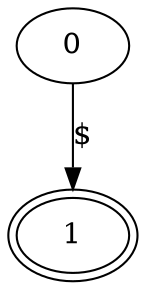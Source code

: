 digraph  {
1 [is_final=True, is_start=False, label=1, peripheries=2];
0 [is_final=False, is_start=True, label=0, peripheries=1];
0 -> 1  [key=0, label="$"];
}
